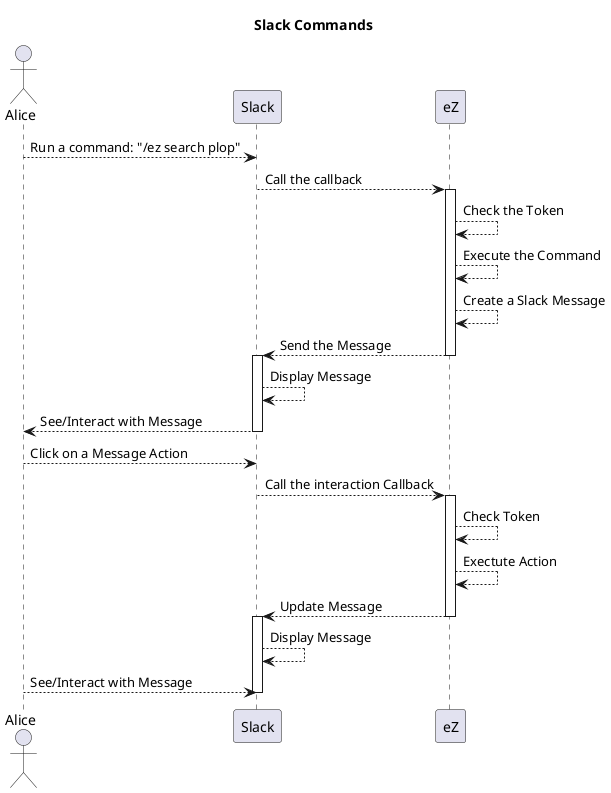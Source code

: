 @startuml

title "Slack Commands"

Actor Alice

Alice --> Slack: Run a command: "/ez search plop"
Slack --> eZ: Call the callback

activate eZ
eZ --> eZ: Check the Token
eZ --> eZ: Execute the Command
eZ --> eZ: Create a Slack Message
eZ --> Slack: Send the Message
deactivate eZ

activate Slack
Slack --> Slack: Display Message
Slack --> Alice: See/Interact with Message
deactivate Slack

Alice --> Slack: Click on a Message Action
Slack --> eZ: Call the interaction Callback

activate eZ
eZ --> eZ: Check Token
eZ --> eZ: Exectute Action
eZ --> Slack: Update Message
deactivate eZ

activate Slack
Slack --> Slack: Display Message
Alice --> Slack: See/Interact with Message
deactivate Slack




@enduml
